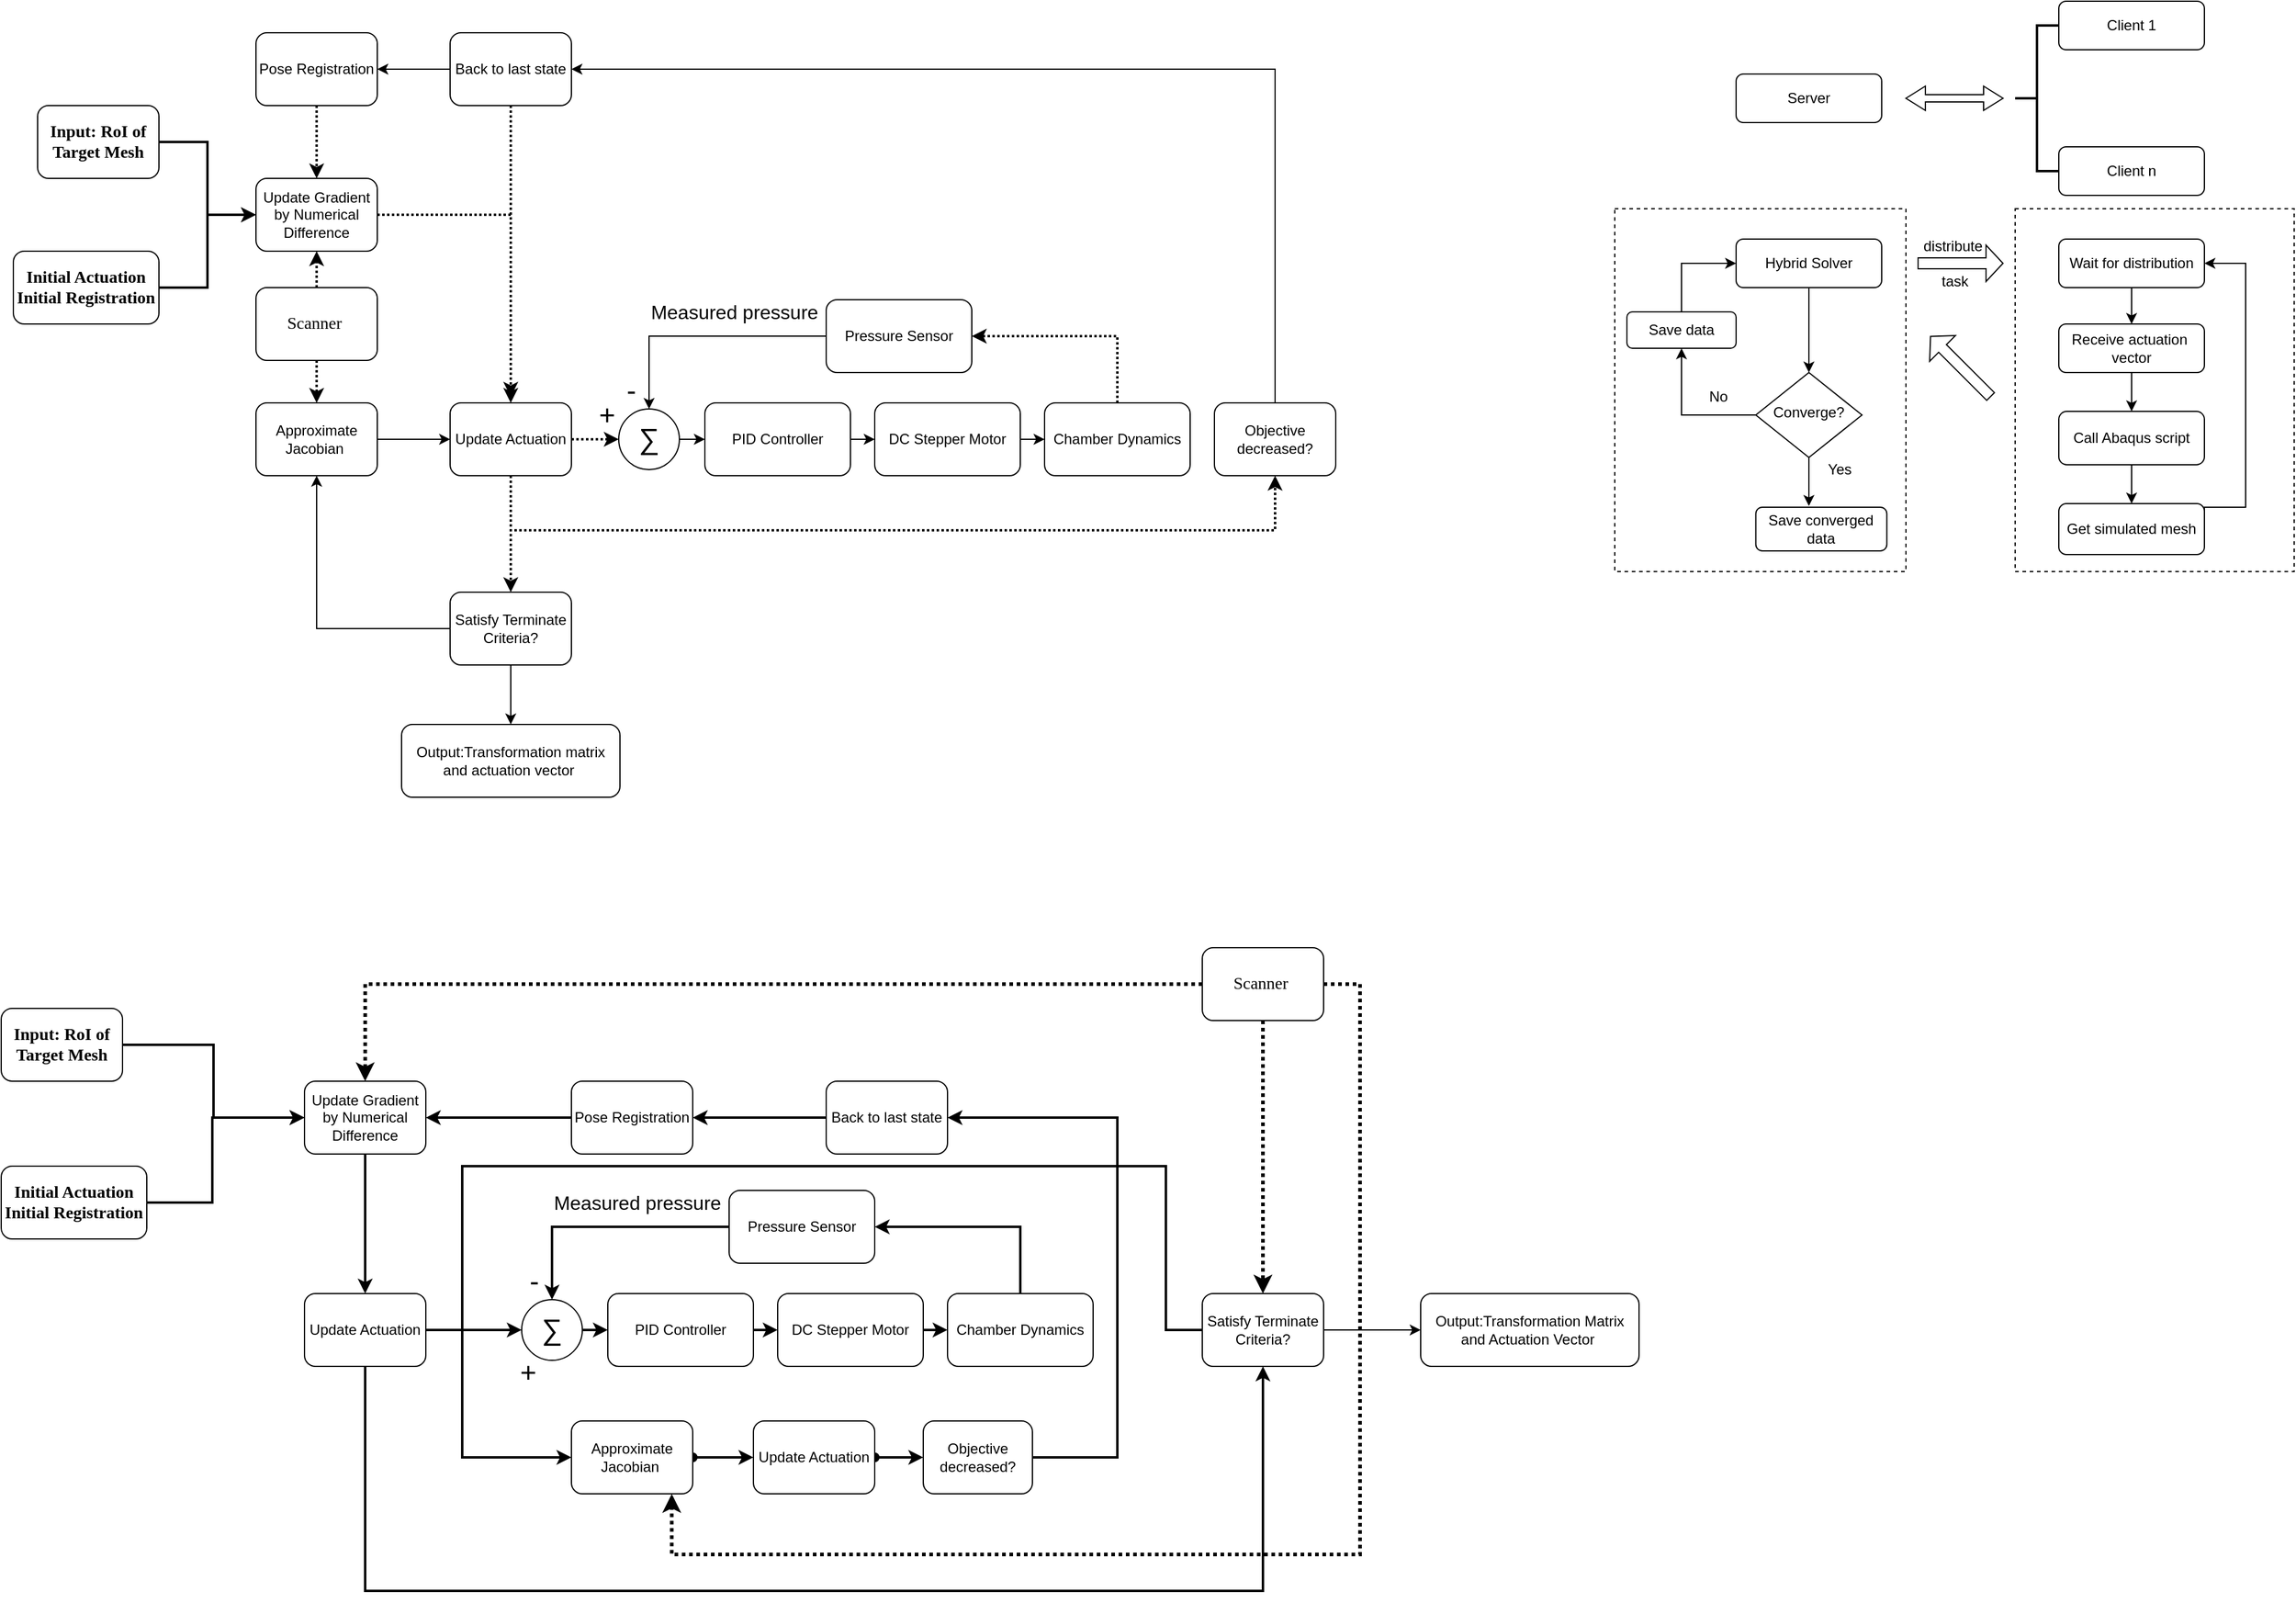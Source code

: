 <mxfile version="17.1.0" type="github">
  <diagram id="C5RBs43oDa-KdzZeNtuy" name="Page-1">
    <mxGraphModel dx="2707" dy="522" grid="1" gridSize="10" guides="1" tooltips="1" connect="1" arrows="1" fold="1" page="1" pageScale="1" pageWidth="827" pageHeight="1169" math="0" shadow="0">
      <root>
        <mxCell id="WIyWlLk6GJQsqaUBKTNV-0" />
        <mxCell id="WIyWlLk6GJQsqaUBKTNV-1" parent="WIyWlLk6GJQsqaUBKTNV-0" />
        <mxCell id="uddgrojwwecJSDZZouhw-0" value="Server" style="rounded=1;whiteSpace=wrap;html=1;fontSize=12;glass=0;strokeWidth=1;shadow=0;" parent="WIyWlLk6GJQsqaUBKTNV-1" vertex="1">
          <mxGeometry x="260" y="330" width="120" height="40" as="geometry" />
        </mxCell>
        <mxCell id="uddgrojwwecJSDZZouhw-1" value="Client 1" style="rounded=1;whiteSpace=wrap;html=1;fontSize=12;glass=0;strokeWidth=1;shadow=0;" parent="WIyWlLk6GJQsqaUBKTNV-1" vertex="1">
          <mxGeometry x="526" y="270" width="120" height="40" as="geometry" />
        </mxCell>
        <mxCell id="uddgrojwwecJSDZZouhw-3" value="Client n" style="rounded=1;whiteSpace=wrap;html=1;fontSize=12;glass=0;strokeWidth=1;shadow=0;" parent="WIyWlLk6GJQsqaUBKTNV-1" vertex="1">
          <mxGeometry x="526" y="390" width="120" height="40" as="geometry" />
        </mxCell>
        <mxCell id="uddgrojwwecJSDZZouhw-6" value="" style="shape=doubleArrow;whiteSpace=wrap;html=1;" parent="WIyWlLk6GJQsqaUBKTNV-1" vertex="1">
          <mxGeometry x="400" y="340" width="80" height="20" as="geometry" />
        </mxCell>
        <mxCell id="uddgrojwwecJSDZZouhw-11" value="" style="strokeWidth=2;html=1;shape=mxgraph.flowchart.annotation_2;align=left;labelPosition=right;pointerEvents=1;" parent="WIyWlLk6GJQsqaUBKTNV-1" vertex="1">
          <mxGeometry x="490" y="290" width="36" height="120" as="geometry" />
        </mxCell>
        <mxCell id="uddgrojwwecJSDZZouhw-13" value="Hybrid Solver" style="rounded=1;whiteSpace=wrap;html=1;fontSize=12;glass=0;strokeWidth=1;shadow=0;" parent="WIyWlLk6GJQsqaUBKTNV-1" vertex="1">
          <mxGeometry x="260" y="466" width="120" height="40" as="geometry" />
        </mxCell>
        <mxCell id="uddgrojwwecJSDZZouhw-23" style="edgeStyle=orthogonalEdgeStyle;rounded=0;orthogonalLoop=1;jettySize=auto;html=1;exitX=0;exitY=0.5;exitDx=0;exitDy=0;entryX=0.5;entryY=1;entryDx=0;entryDy=0;" parent="WIyWlLk6GJQsqaUBKTNV-1" source="uddgrojwwecJSDZZouhw-15" target="uddgrojwwecJSDZZouhw-21" edge="1">
          <mxGeometry relative="1" as="geometry" />
        </mxCell>
        <mxCell id="uddgrojwwecJSDZZouhw-24" style="edgeStyle=orthogonalEdgeStyle;rounded=0;orthogonalLoop=1;jettySize=auto;html=1;exitX=0.5;exitY=0;exitDx=0;exitDy=0;entryX=0;entryY=0.5;entryDx=0;entryDy=0;" parent="WIyWlLk6GJQsqaUBKTNV-1" source="uddgrojwwecJSDZZouhw-21" target="uddgrojwwecJSDZZouhw-13" edge="1">
          <mxGeometry relative="1" as="geometry" />
        </mxCell>
        <mxCell id="uddgrojwwecJSDZZouhw-21" value="Save data" style="rounded=1;whiteSpace=wrap;html=1;fontSize=12;glass=0;strokeWidth=1;shadow=0;" parent="WIyWlLk6GJQsqaUBKTNV-1" vertex="1">
          <mxGeometry x="170" y="526" width="90" height="30" as="geometry" />
        </mxCell>
        <mxCell id="uddgrojwwecJSDZZouhw-15" value="Converge?" style="rhombus;whiteSpace=wrap;html=1;shadow=0;fontFamily=Helvetica;fontSize=12;align=center;strokeWidth=1;spacing=6;spacingTop=-4;" parent="WIyWlLk6GJQsqaUBKTNV-1" vertex="1">
          <mxGeometry x="276.25" y="576" width="87.5" height="70" as="geometry" />
        </mxCell>
        <mxCell id="uddgrojwwecJSDZZouhw-29" style="edgeStyle=orthogonalEdgeStyle;rounded=0;orthogonalLoop=1;jettySize=auto;html=1;exitX=0.5;exitY=1;exitDx=0;exitDy=0;entryX=0.5;entryY=0;entryDx=0;entryDy=0;" parent="WIyWlLk6GJQsqaUBKTNV-1" source="uddgrojwwecJSDZZouhw-13" target="uddgrojwwecJSDZZouhw-15" edge="1">
          <mxGeometry relative="1" as="geometry">
            <mxPoint x="440" y="546" as="sourcePoint" />
            <mxPoint x="370" y="506" as="targetPoint" />
          </mxGeometry>
        </mxCell>
        <mxCell id="uddgrojwwecJSDZZouhw-30" style="edgeStyle=orthogonalEdgeStyle;rounded=0;orthogonalLoop=1;jettySize=auto;html=1;exitX=0.5;exitY=1;exitDx=0;exitDy=0;" parent="WIyWlLk6GJQsqaUBKTNV-1" source="uddgrojwwecJSDZZouhw-15" edge="1">
          <mxGeometry relative="1" as="geometry">
            <mxPoint x="319.5" y="656" as="sourcePoint" />
            <mxPoint x="320" y="686" as="targetPoint" />
            <Array as="points" />
          </mxGeometry>
        </mxCell>
        <mxCell id="uddgrojwwecJSDZZouhw-31" value="Yes&lt;br&gt;" style="text;html=1;align=center;verticalAlign=middle;resizable=0;points=[];autosize=1;strokeColor=none;fillColor=none;" parent="WIyWlLk6GJQsqaUBKTNV-1" vertex="1">
          <mxGeometry x="330" y="646" width="30" height="20" as="geometry" />
        </mxCell>
        <mxCell id="uddgrojwwecJSDZZouhw-32" value="No" style="text;html=1;align=center;verticalAlign=middle;resizable=0;points=[];autosize=1;strokeColor=none;fillColor=none;" parent="WIyWlLk6GJQsqaUBKTNV-1" vertex="1">
          <mxGeometry x="230" y="586" width="30" height="20" as="geometry" />
        </mxCell>
        <mxCell id="uddgrojwwecJSDZZouhw-34" value="Save converged data" style="rounded=1;whiteSpace=wrap;html=1;fontSize=12;glass=0;strokeWidth=1;shadow=0;" parent="WIyWlLk6GJQsqaUBKTNV-1" vertex="1">
          <mxGeometry x="276.25" y="687" width="108" height="36" as="geometry" />
        </mxCell>
        <mxCell id="uddgrojwwecJSDZZouhw-35" value="" style="shape=singleArrow;whiteSpace=wrap;html=1;" parent="WIyWlLk6GJQsqaUBKTNV-1" vertex="1">
          <mxGeometry x="410" y="471" width="70" height="30" as="geometry" />
        </mxCell>
        <mxCell id="uddgrojwwecJSDZZouhw-36" value="distribute&amp;nbsp;&lt;br&gt;&lt;br&gt;task" style="text;html=1;align=center;verticalAlign=middle;resizable=0;points=[];autosize=1;strokeColor=none;fillColor=none;" parent="WIyWlLk6GJQsqaUBKTNV-1" vertex="1">
          <mxGeometry x="405" y="461" width="70" height="50" as="geometry" />
        </mxCell>
        <mxCell id="uddgrojwwecJSDZZouhw-39" value="" style="edgeStyle=orthogonalEdgeStyle;rounded=0;orthogonalLoop=1;jettySize=auto;html=1;" parent="WIyWlLk6GJQsqaUBKTNV-1" source="uddgrojwwecJSDZZouhw-37" target="uddgrojwwecJSDZZouhw-38" edge="1">
          <mxGeometry relative="1" as="geometry" />
        </mxCell>
        <mxCell id="uddgrojwwecJSDZZouhw-37" value="Receive actuation&amp;nbsp;&lt;br&gt;vector" style="rounded=1;whiteSpace=wrap;html=1;fontSize=12;glass=0;strokeWidth=1;shadow=0;" parent="WIyWlLk6GJQsqaUBKTNV-1" vertex="1">
          <mxGeometry x="526" y="536" width="120" height="40" as="geometry" />
        </mxCell>
        <mxCell id="uddgrojwwecJSDZZouhw-41" value="" style="edgeStyle=orthogonalEdgeStyle;rounded=0;orthogonalLoop=1;jettySize=auto;html=1;" parent="WIyWlLk6GJQsqaUBKTNV-1" source="uddgrojwwecJSDZZouhw-38" target="uddgrojwwecJSDZZouhw-40" edge="1">
          <mxGeometry relative="1" as="geometry" />
        </mxCell>
        <mxCell id="uddgrojwwecJSDZZouhw-38" value="Call Abaqus script" style="whiteSpace=wrap;html=1;rounded=1;shadow=0;strokeWidth=1;glass=0;" parent="WIyWlLk6GJQsqaUBKTNV-1" vertex="1">
          <mxGeometry x="526" y="608" width="120" height="44" as="geometry" />
        </mxCell>
        <mxCell id="uddgrojwwecJSDZZouhw-45" style="edgeStyle=orthogonalEdgeStyle;rounded=0;orthogonalLoop=1;jettySize=auto;html=1;exitX=1;exitY=0.5;exitDx=0;exitDy=0;entryX=1;entryY=0.5;entryDx=0;entryDy=0;" parent="WIyWlLk6GJQsqaUBKTNV-1" source="uddgrojwwecJSDZZouhw-40" target="uddgrojwwecJSDZZouhw-47" edge="1">
          <mxGeometry relative="1" as="geometry">
            <mxPoint x="670" y="538" as="targetPoint" />
            <Array as="points">
              <mxPoint x="680" y="687" />
              <mxPoint x="680" y="486" />
            </Array>
          </mxGeometry>
        </mxCell>
        <mxCell id="uddgrojwwecJSDZZouhw-40" value="Get simulated mesh" style="whiteSpace=wrap;html=1;rounded=1;shadow=0;strokeWidth=1;glass=0;" parent="WIyWlLk6GJQsqaUBKTNV-1" vertex="1">
          <mxGeometry x="526" y="684" width="120" height="42" as="geometry" />
        </mxCell>
        <mxCell id="uddgrojwwecJSDZZouhw-42" value="" style="shape=singleArrow;whiteSpace=wrap;html=1;rotation=-135;" parent="WIyWlLk6GJQsqaUBKTNV-1" vertex="1">
          <mxGeometry x="410" y="556" width="70" height="30" as="geometry" />
        </mxCell>
        <mxCell id="uddgrojwwecJSDZZouhw-48" style="edgeStyle=orthogonalEdgeStyle;rounded=0;orthogonalLoop=1;jettySize=auto;html=1;exitX=0.5;exitY=1;exitDx=0;exitDy=0;entryX=0.5;entryY=0;entryDx=0;entryDy=0;" parent="WIyWlLk6GJQsqaUBKTNV-1" source="uddgrojwwecJSDZZouhw-47" target="uddgrojwwecJSDZZouhw-37" edge="1">
          <mxGeometry relative="1" as="geometry" />
        </mxCell>
        <mxCell id="uddgrojwwecJSDZZouhw-47" value="Wait for distribution" style="rounded=1;whiteSpace=wrap;html=1;fontSize=12;glass=0;strokeWidth=1;shadow=0;" parent="WIyWlLk6GJQsqaUBKTNV-1" vertex="1">
          <mxGeometry x="526" y="466" width="120" height="40" as="geometry" />
        </mxCell>
        <mxCell id="uddgrojwwecJSDZZouhw-52" value="" style="rounded=0;whiteSpace=wrap;html=1;fillColor=none;dashed=1;" parent="WIyWlLk6GJQsqaUBKTNV-1" vertex="1">
          <mxGeometry x="490" y="441" width="230" height="299" as="geometry" />
        </mxCell>
        <mxCell id="uddgrojwwecJSDZZouhw-53" value="" style="rounded=0;whiteSpace=wrap;html=1;fillColor=none;dashed=1;" parent="WIyWlLk6GJQsqaUBKTNV-1" vertex="1">
          <mxGeometry x="160" y="441" width="240" height="299" as="geometry" />
        </mxCell>
        <mxCell id="ObpepOgObd0LVibU54qH-86" style="edgeStyle=orthogonalEdgeStyle;rounded=1;jumpSize=2;orthogonalLoop=1;jettySize=auto;html=1;exitX=1;exitY=0.5;exitDx=0;exitDy=0;entryX=0;entryY=0.5;entryDx=0;entryDy=0;dashed=1;dashPattern=1 1;fontFamily=Times New Roman;fontSize=14;startArrow=none;startFill=0;strokeColor=#000000;strokeWidth=2;" edge="1" parent="WIyWlLk6GJQsqaUBKTNV-1" source="ObpepOgObd0LVibU54qH-23" target="ObpepOgObd0LVibU54qH-1">
          <mxGeometry relative="1" as="geometry" />
        </mxCell>
        <mxCell id="ObpepOgObd0LVibU54qH-95" style="edgeStyle=orthogonalEdgeStyle;rounded=0;jumpSize=2;orthogonalLoop=1;jettySize=auto;html=1;exitX=0.5;exitY=1;exitDx=0;exitDy=0;entryX=0.5;entryY=0;entryDx=0;entryDy=0;dashed=1;dashPattern=1 1;fontFamily=Times New Roman;fontSize=14;startArrow=none;startFill=0;strokeColor=#000000;strokeWidth=2;" edge="1" parent="WIyWlLk6GJQsqaUBKTNV-1" source="ObpepOgObd0LVibU54qH-23" target="ObpepOgObd0LVibU54qH-28">
          <mxGeometry relative="1" as="geometry" />
        </mxCell>
        <mxCell id="ObpepOgObd0LVibU54qH-104" style="edgeStyle=orthogonalEdgeStyle;rounded=0;jumpSize=2;orthogonalLoop=1;jettySize=auto;html=1;exitX=0.5;exitY=1;exitDx=0;exitDy=0;entryX=0.5;entryY=1;entryDx=0;entryDy=0;dashed=1;dashPattern=1 1;fontFamily=Times New Roman;fontSize=14;startArrow=none;startFill=0;strokeColor=#000000;strokeWidth=2;" edge="1" parent="WIyWlLk6GJQsqaUBKTNV-1" source="ObpepOgObd0LVibU54qH-23" target="ObpepOgObd0LVibU54qH-33">
          <mxGeometry relative="1" as="geometry">
            <Array as="points">
              <mxPoint x="-750" y="706" />
              <mxPoint x="-120" y="706" />
            </Array>
          </mxGeometry>
        </mxCell>
        <mxCell id="ObpepOgObd0LVibU54qH-23" value="Update Actuation" style="rounded=1;whiteSpace=wrap;html=1;" vertex="1" parent="WIyWlLk6GJQsqaUBKTNV-1">
          <mxGeometry x="-800" y="601" width="100" height="60" as="geometry" />
        </mxCell>
        <mxCell id="ObpepOgObd0LVibU54qH-62" style="edgeStyle=orthogonalEdgeStyle;rounded=0;orthogonalLoop=1;jettySize=auto;html=1;exitX=1;exitY=0.5;exitDx=0;exitDy=0;entryX=0;entryY=0.5;entryDx=0;entryDy=0;fontSize=19;strokeColor=#000000;" edge="1" parent="WIyWlLk6GJQsqaUBKTNV-1" source="ObpepOgObd0LVibU54qH-26" target="ObpepOgObd0LVibU54qH-23">
          <mxGeometry relative="1" as="geometry" />
        </mxCell>
        <mxCell id="ObpepOgObd0LVibU54qH-26" value="Approximate Jacobian&amp;nbsp;" style="rounded=1;whiteSpace=wrap;html=1;" vertex="1" parent="WIyWlLk6GJQsqaUBKTNV-1">
          <mxGeometry x="-960" y="601" width="100" height="60" as="geometry" />
        </mxCell>
        <mxCell id="ObpepOgObd0LVibU54qH-36" value="" style="edgeStyle=orthogonalEdgeStyle;rounded=0;orthogonalLoop=1;jettySize=auto;html=1;fontSize=19;" edge="1" parent="WIyWlLk6GJQsqaUBKTNV-1" source="ObpepOgObd0LVibU54qH-28" target="ObpepOgObd0LVibU54qH-35">
          <mxGeometry relative="1" as="geometry" />
        </mxCell>
        <mxCell id="ObpepOgObd0LVibU54qH-68" style="edgeStyle=orthogonalEdgeStyle;rounded=0;orthogonalLoop=1;jettySize=auto;html=1;exitX=0;exitY=0.5;exitDx=0;exitDy=0;entryX=0.5;entryY=1;entryDx=0;entryDy=0;fontSize=19;" edge="1" parent="WIyWlLk6GJQsqaUBKTNV-1" source="ObpepOgObd0LVibU54qH-28" target="ObpepOgObd0LVibU54qH-26">
          <mxGeometry relative="1" as="geometry" />
        </mxCell>
        <mxCell id="ObpepOgObd0LVibU54qH-28" value="Satisfy Terminate Criteria?" style="rounded=1;whiteSpace=wrap;html=1;" vertex="1" parent="WIyWlLk6GJQsqaUBKTNV-1">
          <mxGeometry x="-800" y="757" width="100" height="60" as="geometry" />
        </mxCell>
        <mxCell id="ObpepOgObd0LVibU54qH-39" style="edgeStyle=orthogonalEdgeStyle;rounded=0;orthogonalLoop=1;jettySize=auto;html=1;exitX=0.5;exitY=0;exitDx=0;exitDy=0;entryX=1;entryY=0.5;entryDx=0;entryDy=0;fontSize=19;" edge="1" parent="WIyWlLk6GJQsqaUBKTNV-1" source="ObpepOgObd0LVibU54qH-33" target="ObpepOgObd0LVibU54qH-38">
          <mxGeometry relative="1" as="geometry" />
        </mxCell>
        <mxCell id="ObpepOgObd0LVibU54qH-33" value="Objective decreased?" style="rounded=1;whiteSpace=wrap;html=1;" vertex="1" parent="WIyWlLk6GJQsqaUBKTNV-1">
          <mxGeometry x="-170" y="601" width="100" height="60" as="geometry" />
        </mxCell>
        <mxCell id="ObpepOgObd0LVibU54qH-35" value="Output:Transformation matrix and actuation vector&amp;nbsp;" style="rounded=1;whiteSpace=wrap;html=1;" vertex="1" parent="WIyWlLk6GJQsqaUBKTNV-1">
          <mxGeometry x="-840" y="866" width="180" height="60" as="geometry" />
        </mxCell>
        <mxCell id="ObpepOgObd0LVibU54qH-41" value="" style="edgeStyle=orthogonalEdgeStyle;rounded=0;orthogonalLoop=1;jettySize=auto;html=1;fontSize=19;" edge="1" parent="WIyWlLk6GJQsqaUBKTNV-1" source="ObpepOgObd0LVibU54qH-38" target="ObpepOgObd0LVibU54qH-40">
          <mxGeometry relative="1" as="geometry" />
        </mxCell>
        <mxCell id="ObpepOgObd0LVibU54qH-91" style="edgeStyle=orthogonalEdgeStyle;rounded=1;jumpSize=2;orthogonalLoop=1;jettySize=auto;html=1;exitX=0.5;exitY=1;exitDx=0;exitDy=0;dashed=1;dashPattern=1 1;fontFamily=Times New Roman;fontSize=14;startArrow=none;startFill=0;strokeColor=#000000;strokeWidth=2;" edge="1" parent="WIyWlLk6GJQsqaUBKTNV-1" source="ObpepOgObd0LVibU54qH-38">
          <mxGeometry relative="1" as="geometry">
            <mxPoint x="-750.0" y="596" as="targetPoint" />
            <Array as="points">
              <mxPoint x="-750" y="406" />
            </Array>
          </mxGeometry>
        </mxCell>
        <mxCell id="ObpepOgObd0LVibU54qH-38" value="Back to last state" style="rounded=1;whiteSpace=wrap;html=1;" vertex="1" parent="WIyWlLk6GJQsqaUBKTNV-1">
          <mxGeometry x="-800" y="296" width="100" height="60" as="geometry" />
        </mxCell>
        <mxCell id="ObpepOgObd0LVibU54qH-93" style="edgeStyle=orthogonalEdgeStyle;rounded=1;jumpSize=2;orthogonalLoop=1;jettySize=auto;html=1;exitX=0.5;exitY=1;exitDx=0;exitDy=0;entryX=0.5;entryY=0;entryDx=0;entryDy=0;dashed=1;dashPattern=1 1;fontFamily=Times New Roman;fontSize=14;startArrow=none;startFill=0;strokeColor=#000000;strokeWidth=2;" edge="1" parent="WIyWlLk6GJQsqaUBKTNV-1" source="ObpepOgObd0LVibU54qH-40" target="ObpepOgObd0LVibU54qH-19">
          <mxGeometry relative="1" as="geometry" />
        </mxCell>
        <mxCell id="ObpepOgObd0LVibU54qH-40" value="Pose Registration" style="rounded=1;whiteSpace=wrap;html=1;" vertex="1" parent="WIyWlLk6GJQsqaUBKTNV-1">
          <mxGeometry x="-960" y="296" width="100" height="60" as="geometry" />
        </mxCell>
        <mxCell id="ObpepOgObd0LVibU54qH-73" style="rounded=0;orthogonalLoop=1;jettySize=auto;html=1;exitX=1;exitY=0.5;exitDx=0;exitDy=0;entryX=0.5;entryY=0;entryDx=0;entryDy=0;fontSize=19;strokeColor=#000000;strokeWidth=2;edgeStyle=orthogonalEdgeStyle;startArrow=none;startFill=0;jumpSize=2;dashed=1;dashPattern=1 1;" edge="1" parent="WIyWlLk6GJQsqaUBKTNV-1" source="ObpepOgObd0LVibU54qH-19" target="ObpepOgObd0LVibU54qH-23">
          <mxGeometry relative="1" as="geometry">
            <Array as="points">
              <mxPoint x="-750" y="446" />
            </Array>
          </mxGeometry>
        </mxCell>
        <mxCell id="ObpepOgObd0LVibU54qH-17" value="&lt;font style=&quot;font-size: 14px&quot; face=&quot;Times New Roman&quot;&gt;&lt;b&gt;Input: RoI of Target Mesh&lt;/b&gt;&lt;/font&gt;" style="rounded=1;whiteSpace=wrap;html=1;" vertex="1" parent="WIyWlLk6GJQsqaUBKTNV-1">
          <mxGeometry x="-1140" y="356" width="100" height="60" as="geometry" />
        </mxCell>
        <mxCell id="ObpepOgObd0LVibU54qH-20" style="edgeStyle=orthogonalEdgeStyle;rounded=0;orthogonalLoop=1;jettySize=auto;html=1;exitX=1;exitY=0.5;exitDx=0;exitDy=0;entryX=0;entryY=0.5;entryDx=0;entryDy=0;fontSize=19;strokeWidth=2;" edge="1" parent="WIyWlLk6GJQsqaUBKTNV-1" source="ObpepOgObd0LVibU54qH-17" target="ObpepOgObd0LVibU54qH-19">
          <mxGeometry relative="1" as="geometry" />
        </mxCell>
        <mxCell id="ObpepOgObd0LVibU54qH-12" value="&lt;font style=&quot;font-size: 23px&quot;&gt;+&lt;/font&gt;" style="text;html=1;align=center;verticalAlign=middle;resizable=0;points=[];autosize=1;strokeColor=none;fillColor=none;" vertex="1" parent="WIyWlLk6GJQsqaUBKTNV-1">
          <mxGeometry x="-686" y="601" width="30" height="20" as="geometry" />
        </mxCell>
        <mxCell id="ObpepOgObd0LVibU54qH-0" value="PID Controller" style="rounded=1;whiteSpace=wrap;html=1;" vertex="1" parent="WIyWlLk6GJQsqaUBKTNV-1">
          <mxGeometry x="-590" y="601" width="120" height="60" as="geometry" />
        </mxCell>
        <mxCell id="ObpepOgObd0LVibU54qH-1" value="&lt;font style=&quot;font-size: 24px&quot;&gt;∑&lt;/font&gt;" style="ellipse;whiteSpace=wrap;html=1;aspect=fixed;" vertex="1" parent="WIyWlLk6GJQsqaUBKTNV-1">
          <mxGeometry x="-661" y="606" width="50" height="50" as="geometry" />
        </mxCell>
        <mxCell id="ObpepOgObd0LVibU54qH-10" style="edgeStyle=orthogonalEdgeStyle;rounded=0;orthogonalLoop=1;jettySize=auto;html=1;exitX=0;exitY=0.5;exitDx=0;exitDy=0;entryX=0.5;entryY=0;entryDx=0;entryDy=0;" edge="1" parent="WIyWlLk6GJQsqaUBKTNV-1" source="ObpepOgObd0LVibU54qH-2" target="ObpepOgObd0LVibU54qH-1">
          <mxGeometry relative="1" as="geometry">
            <mxPoint x="-590" y="536" as="targetPoint" />
          </mxGeometry>
        </mxCell>
        <mxCell id="ObpepOgObd0LVibU54qH-2" value="Pressure Sensor" style="rounded=1;whiteSpace=wrap;html=1;" vertex="1" parent="WIyWlLk6GJQsqaUBKTNV-1">
          <mxGeometry x="-490" y="516" width="120" height="60" as="geometry" />
        </mxCell>
        <mxCell id="ObpepOgObd0LVibU54qH-3" value="DC Stepper Motor" style="rounded=1;whiteSpace=wrap;html=1;" vertex="1" parent="WIyWlLk6GJQsqaUBKTNV-1">
          <mxGeometry x="-450" y="601" width="120" height="60" as="geometry" />
        </mxCell>
        <mxCell id="ObpepOgObd0LVibU54qH-13" value="&lt;font style=&quot;font-size: 23px&quot;&gt;-&lt;/font&gt;" style="text;html=1;align=center;verticalAlign=middle;resizable=0;points=[];autosize=1;strokeColor=none;fillColor=none;" vertex="1" parent="WIyWlLk6GJQsqaUBKTNV-1">
          <mxGeometry x="-661" y="581" width="20" height="20" as="geometry" />
        </mxCell>
        <mxCell id="ObpepOgObd0LVibU54qH-14" value="&lt;font style=&quot;font-size: 16px&quot;&gt;Measured pressure&lt;/font&gt;" style="text;html=1;align=center;verticalAlign=middle;resizable=0;points=[];autosize=1;strokeColor=none;fillColor=none;" vertex="1" parent="WIyWlLk6GJQsqaUBKTNV-1">
          <mxGeometry x="-641" y="516" width="150" height="20" as="geometry" />
        </mxCell>
        <mxCell id="ObpepOgObd0LVibU54qH-103" style="edgeStyle=orthogonalEdgeStyle;rounded=0;jumpSize=2;orthogonalLoop=1;jettySize=auto;html=1;exitX=0.5;exitY=0;exitDx=0;exitDy=0;entryX=1;entryY=0.5;entryDx=0;entryDy=0;dashed=1;dashPattern=1 1;fontFamily=Times New Roman;fontSize=14;startArrow=none;startFill=0;strokeColor=#000000;strokeWidth=2;" edge="1" parent="WIyWlLk6GJQsqaUBKTNV-1" source="ObpepOgObd0LVibU54qH-4" target="ObpepOgObd0LVibU54qH-2">
          <mxGeometry relative="1" as="geometry" />
        </mxCell>
        <mxCell id="ObpepOgObd0LVibU54qH-4" value="Chamber Dynamics" style="rounded=1;whiteSpace=wrap;html=1;" vertex="1" parent="WIyWlLk6GJQsqaUBKTNV-1">
          <mxGeometry x="-310" y="601" width="120" height="60" as="geometry" />
        </mxCell>
        <mxCell id="ObpepOgObd0LVibU54qH-5" style="edgeStyle=orthogonalEdgeStyle;rounded=0;orthogonalLoop=1;jettySize=auto;html=1;exitX=1;exitY=0.5;exitDx=0;exitDy=0;entryX=0;entryY=0.5;entryDx=0;entryDy=0;" edge="1" parent="WIyWlLk6GJQsqaUBKTNV-1" source="ObpepOgObd0LVibU54qH-1" target="ObpepOgObd0LVibU54qH-0">
          <mxGeometry relative="1" as="geometry" />
        </mxCell>
        <mxCell id="ObpepOgObd0LVibU54qH-6" style="edgeStyle=orthogonalEdgeStyle;rounded=0;orthogonalLoop=1;jettySize=auto;html=1;exitX=1;exitY=0.5;exitDx=0;exitDy=0;entryX=0;entryY=0.5;entryDx=0;entryDy=0;" edge="1" parent="WIyWlLk6GJQsqaUBKTNV-1" source="ObpepOgObd0LVibU54qH-0" target="ObpepOgObd0LVibU54qH-3">
          <mxGeometry relative="1" as="geometry" />
        </mxCell>
        <mxCell id="ObpepOgObd0LVibU54qH-8" style="edgeStyle=orthogonalEdgeStyle;rounded=0;orthogonalLoop=1;jettySize=auto;html=1;exitX=1;exitY=0.5;exitDx=0;exitDy=0;entryX=0;entryY=0.5;entryDx=0;entryDy=0;" edge="1" parent="WIyWlLk6GJQsqaUBKTNV-1" source="ObpepOgObd0LVibU54qH-3" target="ObpepOgObd0LVibU54qH-4">
          <mxGeometry relative="1" as="geometry" />
        </mxCell>
        <mxCell id="ObpepOgObd0LVibU54qH-83" style="edgeStyle=orthogonalEdgeStyle;rounded=0;jumpSize=2;orthogonalLoop=1;jettySize=auto;html=1;exitX=1;exitY=0.5;exitDx=0;exitDy=0;entryX=0;entryY=0.5;entryDx=0;entryDy=0;fontSize=23;startArrow=none;startFill=0;strokeColor=#000000;strokeWidth=2;" edge="1" parent="WIyWlLk6GJQsqaUBKTNV-1" source="ObpepOgObd0LVibU54qH-18" target="ObpepOgObd0LVibU54qH-19">
          <mxGeometry relative="1" as="geometry" />
        </mxCell>
        <mxCell id="ObpepOgObd0LVibU54qH-18" value="&lt;font style=&quot;font-size: 14px&quot; face=&quot;Times New Roman&quot;&gt;&lt;b&gt;Initial Actuation&lt;br&gt;Initial Registration&lt;/b&gt;&lt;/font&gt;" style="rounded=1;whiteSpace=wrap;html=1;" vertex="1" parent="WIyWlLk6GJQsqaUBKTNV-1">
          <mxGeometry x="-1160" y="476" width="120" height="60" as="geometry" />
        </mxCell>
        <mxCell id="ObpepOgObd0LVibU54qH-19" value="Update Gradient by Numerical Difference" style="rounded=1;whiteSpace=wrap;html=1;" vertex="1" parent="WIyWlLk6GJQsqaUBKTNV-1">
          <mxGeometry x="-960" y="416" width="100" height="60" as="geometry" />
        </mxCell>
        <mxCell id="ObpepOgObd0LVibU54qH-101" style="edgeStyle=orthogonalEdgeStyle;rounded=0;jumpSize=2;orthogonalLoop=1;jettySize=auto;html=1;exitX=0.5;exitY=0;exitDx=0;exitDy=0;entryX=0.5;entryY=1;entryDx=0;entryDy=0;dashed=1;dashPattern=1 1;fontFamily=Times New Roman;fontSize=14;startArrow=none;startFill=0;strokeColor=#000000;strokeWidth=2;" edge="1" parent="WIyWlLk6GJQsqaUBKTNV-1" source="ObpepOgObd0LVibU54qH-99" target="ObpepOgObd0LVibU54qH-19">
          <mxGeometry relative="1" as="geometry" />
        </mxCell>
        <mxCell id="ObpepOgObd0LVibU54qH-102" style="edgeStyle=orthogonalEdgeStyle;rounded=0;jumpSize=2;orthogonalLoop=1;jettySize=auto;html=1;exitX=0.5;exitY=1;exitDx=0;exitDy=0;entryX=0.5;entryY=0;entryDx=0;entryDy=0;dashed=1;dashPattern=1 1;fontFamily=Times New Roman;fontSize=14;startArrow=none;startFill=0;strokeColor=#000000;strokeWidth=2;" edge="1" parent="WIyWlLk6GJQsqaUBKTNV-1" source="ObpepOgObd0LVibU54qH-99" target="ObpepOgObd0LVibU54qH-26">
          <mxGeometry relative="1" as="geometry" />
        </mxCell>
        <mxCell id="ObpepOgObd0LVibU54qH-99" value="Scanner&amp;nbsp;" style="rounded=1;whiteSpace=wrap;html=1;fontFamily=Times New Roman;fontSize=14;" vertex="1" parent="WIyWlLk6GJQsqaUBKTNV-1">
          <mxGeometry x="-960" y="506" width="100" height="60" as="geometry" />
        </mxCell>
        <mxCell id="ObpepOgObd0LVibU54qH-165" style="edgeStyle=orthogonalEdgeStyle;rounded=0;jumpSize=2;orthogonalLoop=1;jettySize=auto;html=1;exitX=1;exitY=0.5;exitDx=0;exitDy=0;entryX=0;entryY=0.5;entryDx=0;entryDy=0;fontFamily=Times New Roman;fontSize=14;startArrow=none;startFill=0;strokeColor=#000000;strokeWidth=2;" edge="1" parent="WIyWlLk6GJQsqaUBKTNV-1" source="ObpepOgObd0LVibU54qH-110" target="ObpepOgObd0LVibU54qH-129">
          <mxGeometry relative="1" as="geometry" />
        </mxCell>
        <mxCell id="ObpepOgObd0LVibU54qH-196" style="edgeStyle=orthogonalEdgeStyle;rounded=0;jumpSize=2;orthogonalLoop=1;jettySize=auto;html=1;exitX=0.5;exitY=1;exitDx=0;exitDy=0;entryX=0.5;entryY=1;entryDx=0;entryDy=0;fontFamily=Times New Roman;fontSize=14;startArrow=none;startFill=0;strokeColor=#000000;strokeWidth=2;" edge="1" parent="WIyWlLk6GJQsqaUBKTNV-1" source="ObpepOgObd0LVibU54qH-110" target="ObpepOgObd0LVibU54qH-115">
          <mxGeometry relative="1" as="geometry">
            <Array as="points">
              <mxPoint x="-870" y="1580" />
              <mxPoint x="-130" y="1580" />
            </Array>
          </mxGeometry>
        </mxCell>
        <mxCell id="ObpepOgObd0LVibU54qH-110" value="Update Actuation" style="rounded=1;whiteSpace=wrap;html=1;" vertex="1" parent="WIyWlLk6GJQsqaUBKTNV-1">
          <mxGeometry x="-920" y="1335" width="100" height="60" as="geometry" />
        </mxCell>
        <mxCell id="ObpepOgObd0LVibU54qH-207" style="edgeStyle=orthogonalEdgeStyle;curved=1;rounded=0;jumpSize=2;orthogonalLoop=1;jettySize=auto;html=1;exitX=1;exitY=0.5;exitDx=0;exitDy=0;entryX=0;entryY=0.5;entryDx=0;entryDy=0;fontFamily=Times New Roman;fontSize=14;startArrow=oval;startFill=1;sourcePerimeterSpacing=1;strokeColor=#000000;strokeWidth=2;elbow=vertical;" edge="1" parent="WIyWlLk6GJQsqaUBKTNV-1" source="ObpepOgObd0LVibU54qH-112" target="ObpepOgObd0LVibU54qH-206">
          <mxGeometry relative="1" as="geometry" />
        </mxCell>
        <mxCell id="ObpepOgObd0LVibU54qH-112" value="Approximate Jacobian&amp;nbsp;" style="rounded=1;whiteSpace=wrap;html=1;" vertex="1" parent="WIyWlLk6GJQsqaUBKTNV-1">
          <mxGeometry x="-700" y="1440" width="100" height="60" as="geometry" />
        </mxCell>
        <mxCell id="ObpepOgObd0LVibU54qH-113" value="" style="edgeStyle=orthogonalEdgeStyle;rounded=0;orthogonalLoop=1;jettySize=auto;html=1;fontSize=19;" edge="1" source="ObpepOgObd0LVibU54qH-115" target="ObpepOgObd0LVibU54qH-118" parent="WIyWlLk6GJQsqaUBKTNV-1">
          <mxGeometry relative="1" as="geometry" />
        </mxCell>
        <mxCell id="ObpepOgObd0LVibU54qH-193" style="edgeStyle=orthogonalEdgeStyle;rounded=0;jumpSize=2;orthogonalLoop=1;jettySize=auto;html=1;exitX=0;exitY=0.5;exitDx=0;exitDy=0;entryX=0;entryY=0.5;entryDx=0;entryDy=0;fontFamily=Times New Roman;fontSize=14;startArrow=none;startFill=0;strokeColor=#000000;strokeWidth=2;" edge="1" parent="WIyWlLk6GJQsqaUBKTNV-1" source="ObpepOgObd0LVibU54qH-115" target="ObpepOgObd0LVibU54qH-112">
          <mxGeometry relative="1" as="geometry">
            <Array as="points">
              <mxPoint x="-210" y="1365" />
              <mxPoint x="-210" y="1230" />
              <mxPoint x="-790" y="1230" />
              <mxPoint x="-790" y="1470" />
            </Array>
          </mxGeometry>
        </mxCell>
        <mxCell id="ObpepOgObd0LVibU54qH-115" value="Satisfy Terminate Criteria?" style="rounded=1;whiteSpace=wrap;html=1;" vertex="1" parent="WIyWlLk6GJQsqaUBKTNV-1">
          <mxGeometry x="-180" y="1335" width="100" height="60" as="geometry" />
        </mxCell>
        <mxCell id="ObpepOgObd0LVibU54qH-190" style="edgeStyle=orthogonalEdgeStyle;rounded=0;jumpSize=2;orthogonalLoop=1;jettySize=auto;html=1;exitX=1;exitY=0.5;exitDx=0;exitDy=0;entryX=1;entryY=0.5;entryDx=0;entryDy=0;fontFamily=Times New Roman;fontSize=14;startArrow=none;startFill=0;strokeColor=#000000;strokeWidth=2;" edge="1" parent="WIyWlLk6GJQsqaUBKTNV-1" source="ObpepOgObd0LVibU54qH-117" target="ObpepOgObd0LVibU54qH-121">
          <mxGeometry relative="1" as="geometry">
            <Array as="points">
              <mxPoint x="-250" y="1470" />
              <mxPoint x="-250" y="1190" />
            </Array>
          </mxGeometry>
        </mxCell>
        <mxCell id="ObpepOgObd0LVibU54qH-117" value="Objective decreased?" style="rounded=1;whiteSpace=wrap;html=1;" vertex="1" parent="WIyWlLk6GJQsqaUBKTNV-1">
          <mxGeometry x="-410" y="1440" width="90" height="60" as="geometry" />
        </mxCell>
        <mxCell id="ObpepOgObd0LVibU54qH-118" value="Output:Transformation Matrix and Actuation Vector&amp;nbsp;" style="rounded=1;whiteSpace=wrap;html=1;" vertex="1" parent="WIyWlLk6GJQsqaUBKTNV-1">
          <mxGeometry y="1335" width="180" height="60" as="geometry" />
        </mxCell>
        <mxCell id="ObpepOgObd0LVibU54qH-170" style="edgeStyle=orthogonalEdgeStyle;rounded=0;jumpSize=2;orthogonalLoop=1;jettySize=auto;html=1;exitX=0;exitY=0.5;exitDx=0;exitDy=0;entryX=1;entryY=0.5;entryDx=0;entryDy=0;fontFamily=Times New Roman;fontSize=14;startArrow=none;startFill=0;strokeColor=#000000;strokeWidth=2;" edge="1" parent="WIyWlLk6GJQsqaUBKTNV-1" source="ObpepOgObd0LVibU54qH-121" target="ObpepOgObd0LVibU54qH-123">
          <mxGeometry relative="1" as="geometry" />
        </mxCell>
        <mxCell id="ObpepOgObd0LVibU54qH-121" value="Back to last state" style="rounded=1;whiteSpace=wrap;html=1;" vertex="1" parent="WIyWlLk6GJQsqaUBKTNV-1">
          <mxGeometry x="-490" y="1160" width="100" height="60" as="geometry" />
        </mxCell>
        <mxCell id="ObpepOgObd0LVibU54qH-171" style="edgeStyle=orthogonalEdgeStyle;rounded=0;jumpSize=2;orthogonalLoop=1;jettySize=auto;html=1;exitX=0;exitY=0.5;exitDx=0;exitDy=0;entryX=1;entryY=0.5;entryDx=0;entryDy=0;fontFamily=Times New Roman;fontSize=14;startArrow=none;startFill=0;strokeColor=#000000;strokeWidth=2;" edge="1" parent="WIyWlLk6GJQsqaUBKTNV-1" source="ObpepOgObd0LVibU54qH-123" target="ObpepOgObd0LVibU54qH-142">
          <mxGeometry relative="1" as="geometry" />
        </mxCell>
        <mxCell id="ObpepOgObd0LVibU54qH-123" value="Pose Registration" style="rounded=1;whiteSpace=wrap;html=1;" vertex="1" parent="WIyWlLk6GJQsqaUBKTNV-1">
          <mxGeometry x="-700" y="1160" width="100" height="60" as="geometry" />
        </mxCell>
        <mxCell id="ObpepOgObd0LVibU54qH-174" style="edgeStyle=orthogonalEdgeStyle;rounded=0;jumpSize=2;orthogonalLoop=1;jettySize=auto;html=1;exitX=1;exitY=0.5;exitDx=0;exitDy=0;entryX=0;entryY=0.5;entryDx=0;entryDy=0;fontFamily=Times New Roman;fontSize=14;startArrow=none;startFill=0;strokeColor=#000000;strokeWidth=2;" edge="1" parent="WIyWlLk6GJQsqaUBKTNV-1" source="ObpepOgObd0LVibU54qH-125" target="ObpepOgObd0LVibU54qH-142">
          <mxGeometry relative="1" as="geometry" />
        </mxCell>
        <mxCell id="ObpepOgObd0LVibU54qH-125" value="&lt;font style=&quot;font-size: 14px&quot; face=&quot;Times New Roman&quot;&gt;&lt;b&gt;Input: RoI of Target Mesh&lt;/b&gt;&lt;/font&gt;" style="rounded=1;whiteSpace=wrap;html=1;" vertex="1" parent="WIyWlLk6GJQsqaUBKTNV-1">
          <mxGeometry x="-1170" y="1100" width="100" height="60" as="geometry" />
        </mxCell>
        <mxCell id="ObpepOgObd0LVibU54qH-127" value="&lt;font style=&quot;font-size: 23px&quot;&gt;+&lt;/font&gt;" style="text;html=1;align=center;verticalAlign=middle;resizable=0;points=[];autosize=1;strokeColor=none;fillColor=none;" vertex="1" parent="WIyWlLk6GJQsqaUBKTNV-1">
          <mxGeometry x="-751" y="1390" width="30" height="20" as="geometry" />
        </mxCell>
        <mxCell id="ObpepOgObd0LVibU54qH-128" value="PID Controller" style="rounded=1;whiteSpace=wrap;html=1;" vertex="1" parent="WIyWlLk6GJQsqaUBKTNV-1">
          <mxGeometry x="-670" y="1335" width="120" height="60" as="geometry" />
        </mxCell>
        <mxCell id="ObpepOgObd0LVibU54qH-129" value="&lt;font style=&quot;font-size: 24px&quot;&gt;∑&lt;/font&gt;" style="ellipse;whiteSpace=wrap;html=1;aspect=fixed;" vertex="1" parent="WIyWlLk6GJQsqaUBKTNV-1">
          <mxGeometry x="-741" y="1340" width="50" height="50" as="geometry" />
        </mxCell>
        <mxCell id="ObpepOgObd0LVibU54qH-130" style="edgeStyle=orthogonalEdgeStyle;rounded=0;orthogonalLoop=1;jettySize=auto;html=1;exitX=0;exitY=0.5;exitDx=0;exitDy=0;entryX=0.5;entryY=0;entryDx=0;entryDy=0;strokeWidth=2;" edge="1" source="ObpepOgObd0LVibU54qH-131" target="ObpepOgObd0LVibU54qH-129" parent="WIyWlLk6GJQsqaUBKTNV-1">
          <mxGeometry relative="1" as="geometry">
            <mxPoint x="-670" y="1270" as="targetPoint" />
          </mxGeometry>
        </mxCell>
        <mxCell id="ObpepOgObd0LVibU54qH-131" value="Pressure Sensor" style="rounded=1;whiteSpace=wrap;html=1;" vertex="1" parent="WIyWlLk6GJQsqaUBKTNV-1">
          <mxGeometry x="-570" y="1250" width="120" height="60" as="geometry" />
        </mxCell>
        <mxCell id="ObpepOgObd0LVibU54qH-132" value="DC Stepper Motor" style="rounded=1;whiteSpace=wrap;html=1;" vertex="1" parent="WIyWlLk6GJQsqaUBKTNV-1">
          <mxGeometry x="-530" y="1335" width="120" height="60" as="geometry" />
        </mxCell>
        <mxCell id="ObpepOgObd0LVibU54qH-133" value="&lt;font style=&quot;font-size: 23px&quot;&gt;-&lt;/font&gt;" style="text;html=1;align=center;verticalAlign=middle;resizable=0;points=[];autosize=1;strokeColor=none;fillColor=none;" vertex="1" parent="WIyWlLk6GJQsqaUBKTNV-1">
          <mxGeometry x="-741" y="1315" width="20" height="20" as="geometry" />
        </mxCell>
        <mxCell id="ObpepOgObd0LVibU54qH-134" value="&lt;font style=&quot;font-size: 16px&quot;&gt;Measured pressure&lt;/font&gt;" style="text;html=1;align=center;verticalAlign=middle;resizable=0;points=[];autosize=1;strokeColor=none;fillColor=none;" vertex="1" parent="WIyWlLk6GJQsqaUBKTNV-1">
          <mxGeometry x="-721" y="1250" width="150" height="20" as="geometry" />
        </mxCell>
        <mxCell id="ObpepOgObd0LVibU54qH-135" style="edgeStyle=orthogonalEdgeStyle;rounded=0;jumpSize=2;orthogonalLoop=1;jettySize=auto;html=1;exitX=0.5;exitY=0;exitDx=0;exitDy=0;entryX=1;entryY=0.5;entryDx=0;entryDy=0;fontFamily=Times New Roman;fontSize=14;startArrow=none;startFill=0;strokeColor=#000000;strokeWidth=2;" edge="1" source="ObpepOgObd0LVibU54qH-136" target="ObpepOgObd0LVibU54qH-131" parent="WIyWlLk6GJQsqaUBKTNV-1">
          <mxGeometry relative="1" as="geometry" />
        </mxCell>
        <mxCell id="ObpepOgObd0LVibU54qH-136" value="Chamber Dynamics" style="rounded=1;whiteSpace=wrap;html=1;" vertex="1" parent="WIyWlLk6GJQsqaUBKTNV-1">
          <mxGeometry x="-390" y="1335" width="120" height="60" as="geometry" />
        </mxCell>
        <mxCell id="ObpepOgObd0LVibU54qH-137" style="edgeStyle=orthogonalEdgeStyle;rounded=0;orthogonalLoop=1;jettySize=auto;html=1;exitX=1;exitY=0.5;exitDx=0;exitDy=0;entryX=0;entryY=0.5;entryDx=0;entryDy=0;strokeWidth=2;" edge="1" source="ObpepOgObd0LVibU54qH-129" target="ObpepOgObd0LVibU54qH-128" parent="WIyWlLk6GJQsqaUBKTNV-1">
          <mxGeometry relative="1" as="geometry" />
        </mxCell>
        <mxCell id="ObpepOgObd0LVibU54qH-138" style="edgeStyle=orthogonalEdgeStyle;rounded=0;orthogonalLoop=1;jettySize=auto;html=1;exitX=1;exitY=0.5;exitDx=0;exitDy=0;entryX=0;entryY=0.5;entryDx=0;entryDy=0;strokeWidth=2;" edge="1" source="ObpepOgObd0LVibU54qH-128" target="ObpepOgObd0LVibU54qH-132" parent="WIyWlLk6GJQsqaUBKTNV-1">
          <mxGeometry relative="1" as="geometry" />
        </mxCell>
        <mxCell id="ObpepOgObd0LVibU54qH-139" style="edgeStyle=orthogonalEdgeStyle;rounded=0;orthogonalLoop=1;jettySize=auto;html=1;exitX=1;exitY=0.5;exitDx=0;exitDy=0;entryX=0;entryY=0.5;entryDx=0;entryDy=0;strokeWidth=2;" edge="1" source="ObpepOgObd0LVibU54qH-132" target="ObpepOgObd0LVibU54qH-136" parent="WIyWlLk6GJQsqaUBKTNV-1">
          <mxGeometry relative="1" as="geometry" />
        </mxCell>
        <mxCell id="ObpepOgObd0LVibU54qH-175" style="edgeStyle=orthogonalEdgeStyle;rounded=0;jumpSize=2;orthogonalLoop=1;jettySize=auto;html=1;exitX=1;exitY=0.5;exitDx=0;exitDy=0;entryX=0;entryY=0.5;entryDx=0;entryDy=0;fontFamily=Times New Roman;fontSize=14;startArrow=none;startFill=0;strokeColor=#000000;strokeWidth=2;" edge="1" parent="WIyWlLk6GJQsqaUBKTNV-1" source="ObpepOgObd0LVibU54qH-141" target="ObpepOgObd0LVibU54qH-142">
          <mxGeometry relative="1" as="geometry">
            <Array as="points">
              <mxPoint x="-996" y="1260" />
              <mxPoint x="-996" y="1190" />
            </Array>
          </mxGeometry>
        </mxCell>
        <mxCell id="ObpepOgObd0LVibU54qH-141" value="&lt;font style=&quot;font-size: 14px&quot; face=&quot;Times New Roman&quot;&gt;&lt;b&gt;Initial Actuation&lt;br&gt;Initial Registration&lt;/b&gt;&lt;/font&gt;" style="rounded=1;whiteSpace=wrap;html=1;" vertex="1" parent="WIyWlLk6GJQsqaUBKTNV-1">
          <mxGeometry x="-1170" y="1230" width="120" height="60" as="geometry" />
        </mxCell>
        <mxCell id="ObpepOgObd0LVibU54qH-172" style="edgeStyle=orthogonalEdgeStyle;rounded=0;jumpSize=2;orthogonalLoop=1;jettySize=auto;html=1;exitX=0.5;exitY=1;exitDx=0;exitDy=0;entryX=0.5;entryY=0;entryDx=0;entryDy=0;fontFamily=Times New Roman;fontSize=14;startArrow=none;startFill=0;strokeColor=#000000;strokeWidth=2;" edge="1" parent="WIyWlLk6GJQsqaUBKTNV-1" source="ObpepOgObd0LVibU54qH-142" target="ObpepOgObd0LVibU54qH-110">
          <mxGeometry relative="1" as="geometry" />
        </mxCell>
        <mxCell id="ObpepOgObd0LVibU54qH-142" value="Update Gradient by Numerical Difference" style="rounded=1;whiteSpace=wrap;html=1;" vertex="1" parent="WIyWlLk6GJQsqaUBKTNV-1">
          <mxGeometry x="-920" y="1160" width="100" height="60" as="geometry" />
        </mxCell>
        <mxCell id="ObpepOgObd0LVibU54qH-168" style="edgeStyle=orthogonalEdgeStyle;rounded=0;jumpSize=2;orthogonalLoop=1;jettySize=auto;html=1;exitX=0.5;exitY=1;exitDx=0;exitDy=0;entryX=0.5;entryY=0;entryDx=0;entryDy=0;fontFamily=Times New Roman;fontSize=14;startArrow=none;startFill=0;strokeColor=#000000;strokeWidth=3;dashed=1;dashPattern=1 1;" edge="1" parent="WIyWlLk6GJQsqaUBKTNV-1" source="ObpepOgObd0LVibU54qH-145" target="ObpepOgObd0LVibU54qH-115">
          <mxGeometry relative="1" as="geometry" />
        </mxCell>
        <mxCell id="ObpepOgObd0LVibU54qH-173" style="edgeStyle=orthogonalEdgeStyle;rounded=0;jumpSize=2;orthogonalLoop=1;jettySize=auto;html=1;exitX=0;exitY=0.5;exitDx=0;exitDy=0;entryX=0.5;entryY=0;entryDx=0;entryDy=0;fontFamily=Times New Roman;fontSize=14;startArrow=none;startFill=0;strokeColor=#000000;strokeWidth=3;dashed=1;dashPattern=1 1;" edge="1" parent="WIyWlLk6GJQsqaUBKTNV-1" source="ObpepOgObd0LVibU54qH-145" target="ObpepOgObd0LVibU54qH-142">
          <mxGeometry relative="1" as="geometry" />
        </mxCell>
        <mxCell id="ObpepOgObd0LVibU54qH-192" style="edgeStyle=orthogonalEdgeStyle;rounded=0;jumpSize=2;orthogonalLoop=1;jettySize=auto;html=1;exitX=1;exitY=0.5;exitDx=0;exitDy=0;fontFamily=Times New Roman;fontSize=14;startArrow=none;startFill=0;strokeColor=#000000;strokeWidth=3;dashed=1;dashPattern=1 1;entryX=0.827;entryY=1.002;entryDx=0;entryDy=0;entryPerimeter=0;" edge="1" parent="WIyWlLk6GJQsqaUBKTNV-1" source="ObpepOgObd0LVibU54qH-145" target="ObpepOgObd0LVibU54qH-112">
          <mxGeometry relative="1" as="geometry">
            <mxPoint x="-590" y="1520" as="targetPoint" />
            <Array as="points">
              <mxPoint x="-50" y="1080" />
              <mxPoint x="-50" y="1550" />
              <mxPoint x="-617" y="1550" />
            </Array>
          </mxGeometry>
        </mxCell>
        <mxCell id="ObpepOgObd0LVibU54qH-145" value="Scanner&amp;nbsp;" style="rounded=1;whiteSpace=wrap;html=1;fontFamily=Times New Roman;fontSize=14;" vertex="1" parent="WIyWlLk6GJQsqaUBKTNV-1">
          <mxGeometry x="-180" y="1050" width="100" height="60" as="geometry" />
        </mxCell>
        <mxCell id="ObpepOgObd0LVibU54qH-208" style="edgeStyle=orthogonalEdgeStyle;curved=1;rounded=0;jumpSize=2;orthogonalLoop=1;jettySize=auto;html=1;exitX=1;exitY=0.5;exitDx=0;exitDy=0;entryX=0;entryY=0.5;entryDx=0;entryDy=0;fontFamily=Times New Roman;fontSize=14;startArrow=oval;startFill=1;sourcePerimeterSpacing=1;strokeColor=#000000;strokeWidth=2;elbow=vertical;" edge="1" parent="WIyWlLk6GJQsqaUBKTNV-1" source="ObpepOgObd0LVibU54qH-206" target="ObpepOgObd0LVibU54qH-117">
          <mxGeometry relative="1" as="geometry" />
        </mxCell>
        <mxCell id="ObpepOgObd0LVibU54qH-206" value="Update Actuation" style="rounded=1;whiteSpace=wrap;html=1;" vertex="1" parent="WIyWlLk6GJQsqaUBKTNV-1">
          <mxGeometry x="-550" y="1440" width="100" height="60" as="geometry" />
        </mxCell>
      </root>
    </mxGraphModel>
  </diagram>
</mxfile>
